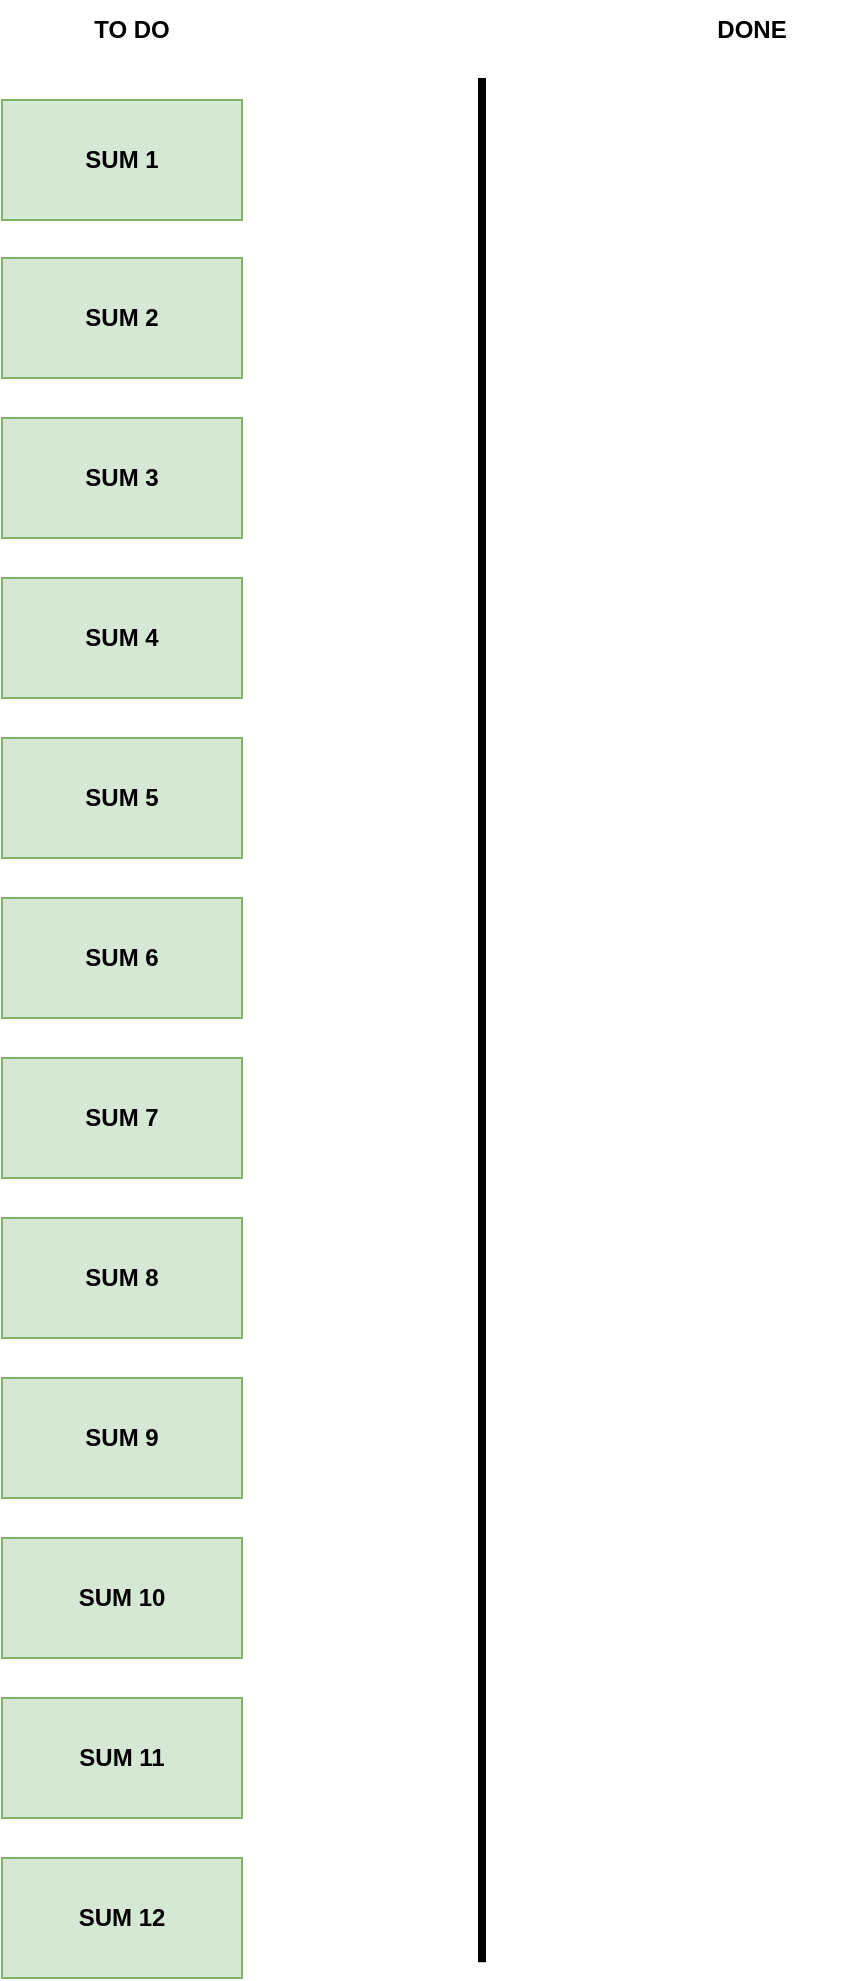 <mxfile version="26.0.11">
  <diagram name="Page-1" id="hUyLYyHjYQYTY6yxm78R">
    <mxGraphModel dx="1793" dy="923" grid="1" gridSize="10" guides="1" tooltips="1" connect="1" arrows="1" fold="1" page="1" pageScale="1" pageWidth="1200" pageHeight="1600" math="0" shadow="0">
      <root>
        <mxCell id="0" />
        <mxCell id="1" parent="0" />
        <mxCell id="GMMVsp1axSttJa6mAhZl-2" value="&lt;b&gt;SUM 3&lt;/b&gt;" style="rounded=0;whiteSpace=wrap;html=1;fillColor=#d5e8d4;strokeColor=#82b366;" vertex="1" parent="1">
          <mxGeometry x="320" y="639" width="120" height="60" as="geometry" />
        </mxCell>
        <mxCell id="GMMVsp1axSttJa6mAhZl-3" value="&lt;b&gt;SUM 4&lt;/b&gt;" style="rounded=0;whiteSpace=wrap;html=1;fillColor=#d5e8d4;strokeColor=#82b366;" vertex="1" parent="1">
          <mxGeometry x="320" y="719" width="120" height="60" as="geometry" />
        </mxCell>
        <mxCell id="GMMVsp1axSttJa6mAhZl-4" value="&lt;b&gt;SUM 5&lt;/b&gt;" style="rounded=0;whiteSpace=wrap;html=1;fillColor=#d5e8d4;strokeColor=#82b366;" vertex="1" parent="1">
          <mxGeometry x="320" y="799" width="120" height="60" as="geometry" />
        </mxCell>
        <mxCell id="GMMVsp1axSttJa6mAhZl-5" value="&lt;b&gt;SUM 6&lt;/b&gt;" style="rounded=0;whiteSpace=wrap;html=1;fillColor=#d5e8d4;strokeColor=#82b366;" vertex="1" parent="1">
          <mxGeometry x="320" y="879" width="120" height="60" as="geometry" />
        </mxCell>
        <mxCell id="GMMVsp1axSttJa6mAhZl-6" value="&lt;b&gt;SUM 2&lt;/b&gt;" style="rounded=0;whiteSpace=wrap;html=1;fillColor=#d5e8d4;strokeColor=#82b366;" vertex="1" parent="1">
          <mxGeometry x="320" y="559" width="120" height="60" as="geometry" />
        </mxCell>
        <mxCell id="GMMVsp1axSttJa6mAhZl-7" value="&lt;b&gt;SUM 7&lt;/b&gt;" style="rounded=0;whiteSpace=wrap;html=1;fillColor=#d5e8d4;strokeColor=#82b366;" vertex="1" parent="1">
          <mxGeometry x="320" y="959" width="120" height="60" as="geometry" />
        </mxCell>
        <mxCell id="GMMVsp1axSttJa6mAhZl-8" value="&lt;b&gt;SUM 8&lt;/b&gt;" style="rounded=0;whiteSpace=wrap;html=1;fillColor=#d5e8d4;strokeColor=#82b366;" vertex="1" parent="1">
          <mxGeometry x="320" y="1039" width="120" height="60" as="geometry" />
        </mxCell>
        <mxCell id="GMMVsp1axSttJa6mAhZl-9" value="&lt;b&gt;SUM 9&lt;/b&gt;" style="rounded=0;whiteSpace=wrap;html=1;fillColor=#d5e8d4;strokeColor=#82b366;" vertex="1" parent="1">
          <mxGeometry x="320" y="1119" width="120" height="60" as="geometry" />
        </mxCell>
        <mxCell id="GMMVsp1axSttJa6mAhZl-10" value="&lt;b&gt;SUM 10&lt;/b&gt;" style="rounded=0;whiteSpace=wrap;html=1;fillColor=#d5e8d4;strokeColor=#82b366;" vertex="1" parent="1">
          <mxGeometry x="320" y="1199" width="120" height="60" as="geometry" />
        </mxCell>
        <mxCell id="GMMVsp1axSttJa6mAhZl-11" value="&lt;b&gt;SUM 11&lt;/b&gt;" style="rounded=0;whiteSpace=wrap;html=1;fillColor=#d5e8d4;strokeColor=#82b366;" vertex="1" parent="1">
          <mxGeometry x="320" y="1279" width="120" height="60" as="geometry" />
        </mxCell>
        <mxCell id="GMMVsp1axSttJa6mAhZl-12" value="&lt;b&gt;SUM 12&lt;/b&gt;" style="rounded=0;whiteSpace=wrap;html=1;fillColor=#d5e8d4;strokeColor=#82b366;" vertex="1" parent="1">
          <mxGeometry x="320" y="1359" width="120" height="60" as="geometry" />
        </mxCell>
        <mxCell id="GMMVsp1axSttJa6mAhZl-13" value="" style="endArrow=none;html=1;rounded=0;strokeWidth=4;" edge="1" parent="1">
          <mxGeometry width="50" height="50" relative="1" as="geometry">
            <mxPoint x="560" y="469" as="sourcePoint" />
            <mxPoint x="560" y="1411.133" as="targetPoint" />
          </mxGeometry>
        </mxCell>
        <mxCell id="GMMVsp1axSttJa6mAhZl-15" value="&lt;b&gt;DONE&lt;/b&gt;" style="text;strokeColor=none;align=center;fillColor=none;html=1;verticalAlign=middle;whiteSpace=wrap;rounded=0;" vertex="1" parent="1">
          <mxGeometry x="650" y="430" width="90" height="30" as="geometry" />
        </mxCell>
        <mxCell id="GMMVsp1axSttJa6mAhZl-16" value="&lt;b&gt;TO DO&lt;/b&gt;" style="text;strokeColor=none;align=center;fillColor=none;html=1;verticalAlign=middle;whiteSpace=wrap;rounded=0;" vertex="1" parent="1">
          <mxGeometry x="340" y="430" width="90" height="30" as="geometry" />
        </mxCell>
        <mxCell id="GMMVsp1axSttJa6mAhZl-23" value="&lt;b&gt;SUM 1&lt;/b&gt;" style="rounded=0;whiteSpace=wrap;html=1;fillColor=#d5e8d4;strokeColor=#82b366;" vertex="1" parent="1">
          <mxGeometry x="320" y="480" width="120" height="60" as="geometry" />
        </mxCell>
      </root>
    </mxGraphModel>
  </diagram>
</mxfile>
